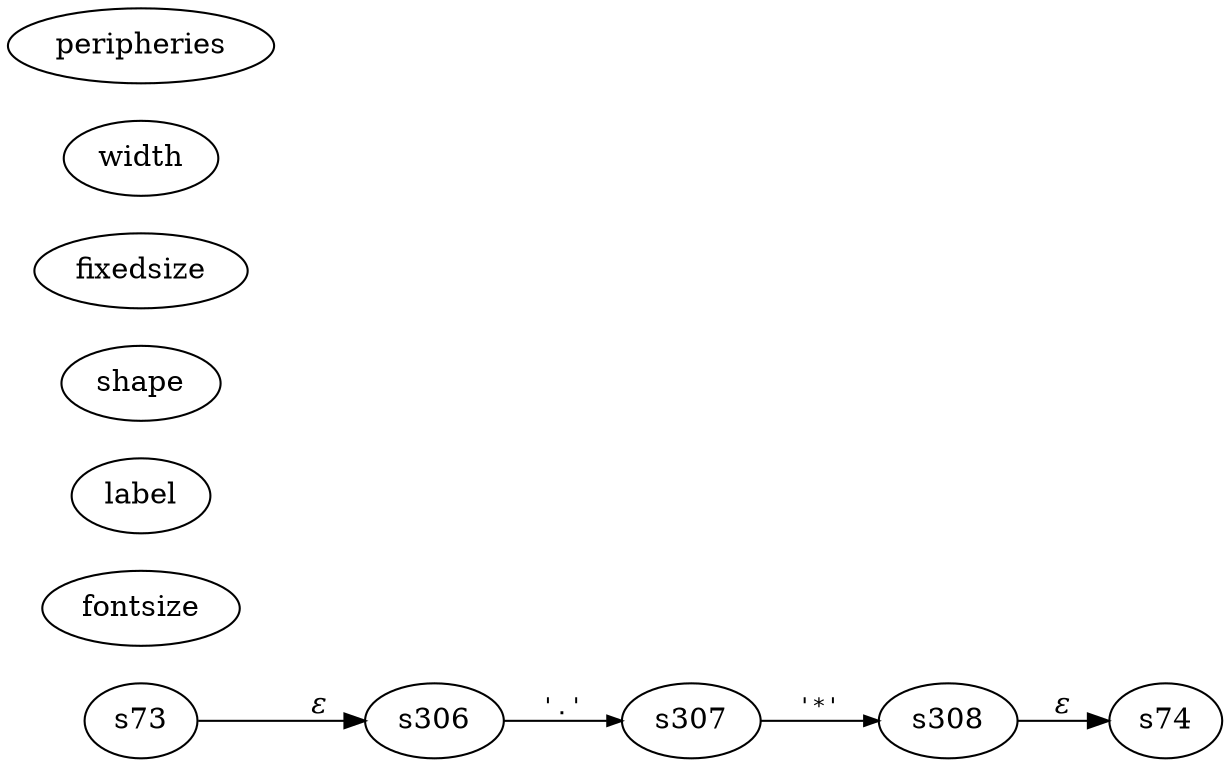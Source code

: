 digraph ATN {
rankdir=LR;
s74{fontsize:11, label:"74", shape:"doublecircle", fixedsize:true, width:.6};
s306{fontsize:11,label:"306", shape:"circle", fixedsize:true, width:.55, peripheries:1};
s307{fontsize:11,label:"307", shape:"circle", fixedsize:true, width:.55, peripheries:1};
s308{fontsize:11,label:"308", shape:"circle", fixedsize:true, width:.55, peripheries:1};
s73{fontsize:11,label:"73", shape:"circle", fixedsize:true, width:.55, peripheries:1};
s73 -> s306 [fontname="Times-Italic", label="&epsilon;"];
s306 -> s307 [fontsize=11, fontname="Courier", arrowsize=.7, label = "'.'", arrowhead = normal];
s307 -> s308 [fontsize=11, fontname="Courier", arrowsize=.7, label = "'*'", arrowhead = normal];
s308 -> s74 [fontname="Times-Italic", label="&epsilon;"];
}
